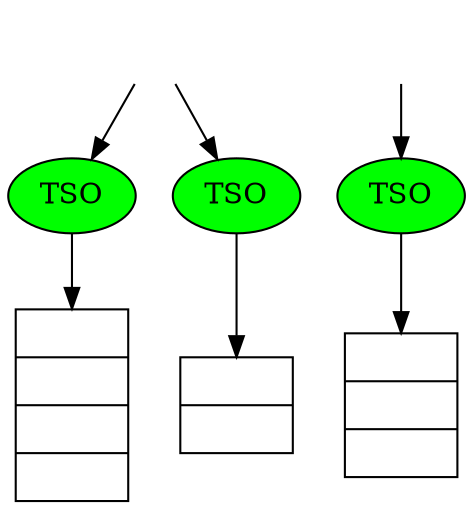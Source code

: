 digraph G {
  // Declare the Icons
  CPU0[image="fig/kcmmemory.png", label="", shape=none]
  CPU1[image="fig/kcmmemory.png", label="", shape=none]
  TSO10[style=filled, fillcolor=green, label="TSO"]
  TSO11[style=filled, fillcolor=green, label="TSO"]
  TSO20[style=filled, fillcolor=green, label="TSO"]
  Stack10[shape=record, label="{|||}"]
  Stack11[shape=record, label="{|}"]
  Stack20[shape=record, label="{||}"]

  // CPU to TSOs
  CPU0->TSO10
  CPU0->TSO11
  CPU1->TSO20

  // TSOs to Stacks
  TSO10->Stack10
  TSO11->Stack11
  TSO20->Stack20
}

